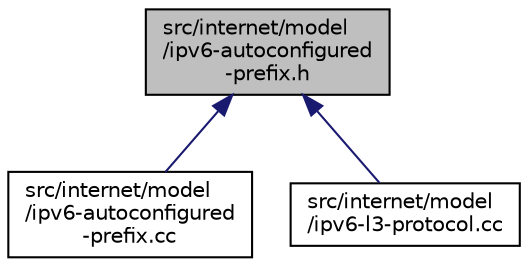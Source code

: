 digraph "src/internet/model/ipv6-autoconfigured-prefix.h"
{
 // LATEX_PDF_SIZE
  edge [fontname="Helvetica",fontsize="10",labelfontname="Helvetica",labelfontsize="10"];
  node [fontname="Helvetica",fontsize="10",shape=record];
  Node1 [label="src/internet/model\l/ipv6-autoconfigured\l-prefix.h",height=0.2,width=0.4,color="black", fillcolor="grey75", style="filled", fontcolor="black",tooltip=" "];
  Node1 -> Node2 [dir="back",color="midnightblue",fontsize="10",style="solid",fontname="Helvetica"];
  Node2 [label="src/internet/model\l/ipv6-autoconfigured\l-prefix.cc",height=0.2,width=0.4,color="black", fillcolor="white", style="filled",URL="$ipv6-autoconfigured-prefix_8cc.html",tooltip=" "];
  Node1 -> Node3 [dir="back",color="midnightblue",fontsize="10",style="solid",fontname="Helvetica"];
  Node3 [label="src/internet/model\l/ipv6-l3-protocol.cc",height=0.2,width=0.4,color="black", fillcolor="white", style="filled",URL="$ipv6-l3-protocol_8cc.html",tooltip=" "];
}
